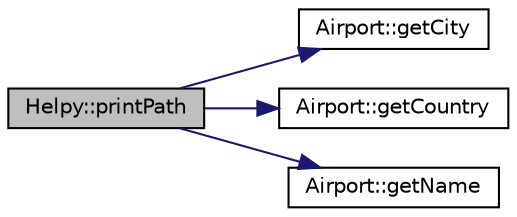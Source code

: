 digraph "Helpy::printPath"
{
 // LATEX_PDF_SIZE
  edge [fontname="Helvetica",fontsize="10",labelfontname="Helvetica",labelfontsize="10"];
  node [fontname="Helvetica",fontsize="10",shape=record];
  rankdir="LR";
  Node1 [label="Helpy::printPath",height=0.2,width=0.4,color="black", fillcolor="grey75", style="filled", fontcolor="black",tooltip="prints a table with the information of a path @complexity O(n * |E|), being 'n' the number of Airline..."];
  Node1 -> Node2 [color="midnightblue",fontsize="10",style="solid",fontname="Helvetica"];
  Node2 [label="Airport::getCity",height=0.2,width=0.4,color="black", fillcolor="white", style="filled",URL="$classAirport.html#adff088d0536ead7d1c060c385da03f32",tooltip="returns the city of the Airport"];
  Node1 -> Node3 [color="midnightblue",fontsize="10",style="solid",fontname="Helvetica"];
  Node3 [label="Airport::getCountry",height=0.2,width=0.4,color="black", fillcolor="white", style="filled",URL="$classAirport.html#ac0ce4ad3ce71653f13b96e5d40648588",tooltip="returns the country of the Airport"];
  Node1 -> Node4 [color="midnightblue",fontsize="10",style="solid",fontname="Helvetica"];
  Node4 [label="Airport::getName",height=0.2,width=0.4,color="black", fillcolor="white", style="filled",URL="$classAirport.html#a93efcd09328d24469d97a81e8048b776",tooltip="returns the name of the Airport"];
}
